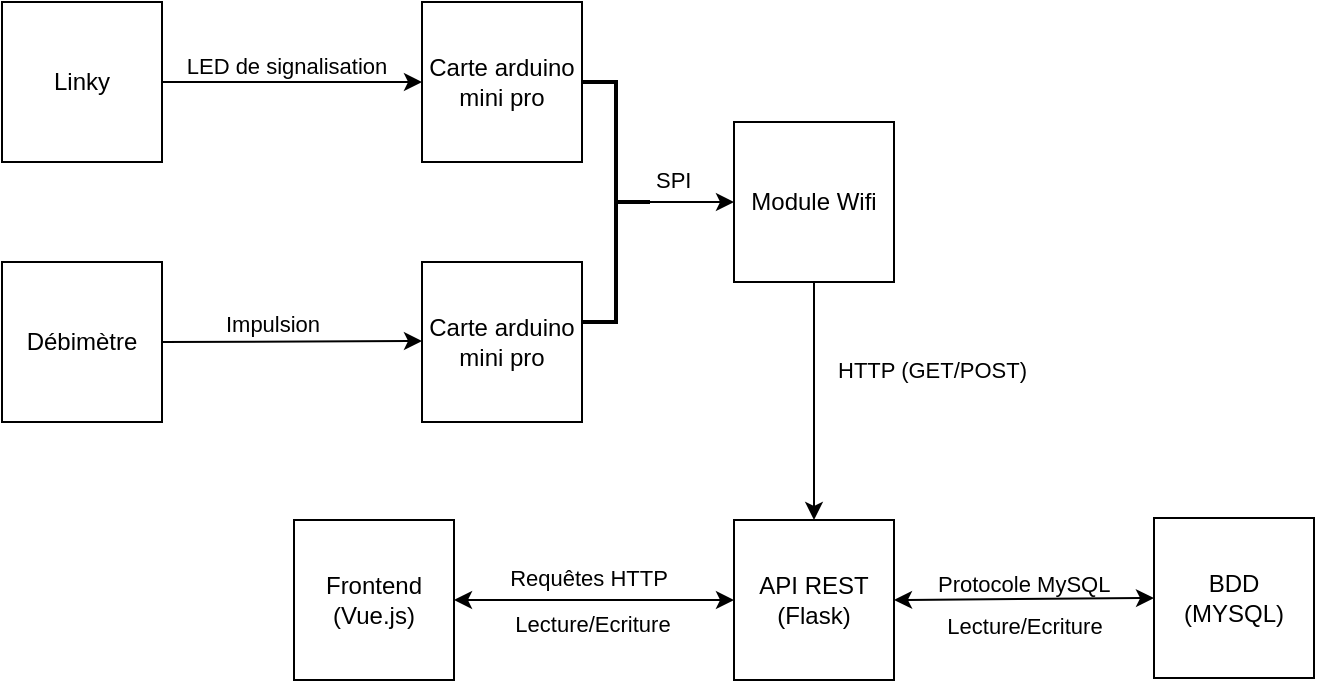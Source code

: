 <mxfile version="26.1.3">
  <diagram name="Page-1" id="rcZ2fe9jmoXBa2nG-Fuy">
    <mxGraphModel dx="985" dy="435" grid="1" gridSize="10" guides="1" tooltips="1" connect="1" arrows="1" fold="1" page="1" pageScale="1" pageWidth="827" pageHeight="1169" math="0" shadow="0">
      <root>
        <mxCell id="0" />
        <mxCell id="1" parent="0" />
        <mxCell id="b4SRcP6sAaXAdsncKoyC-1" value="Linky" style="whiteSpace=wrap;html=1;aspect=fixed;" vertex="1" parent="1">
          <mxGeometry x="124" y="100" width="80" height="80" as="geometry" />
        </mxCell>
        <mxCell id="b4SRcP6sAaXAdsncKoyC-2" value="Débimètre" style="whiteSpace=wrap;html=1;aspect=fixed;" vertex="1" parent="1">
          <mxGeometry x="124" y="230" width="80" height="80" as="geometry" />
        </mxCell>
        <mxCell id="b4SRcP6sAaXAdsncKoyC-3" value="Carte arduino mini pro" style="whiteSpace=wrap;html=1;aspect=fixed;" vertex="1" parent="1">
          <mxGeometry x="334" y="100" width="80" height="80" as="geometry" />
        </mxCell>
        <mxCell id="b4SRcP6sAaXAdsncKoyC-4" value="Carte arduino mini pro" style="whiteSpace=wrap;html=1;aspect=fixed;" vertex="1" parent="1">
          <mxGeometry x="334" y="230" width="80" height="80" as="geometry" />
        </mxCell>
        <mxCell id="b4SRcP6sAaXAdsncKoyC-5" value="" style="endArrow=classic;html=1;rounded=0;exitX=1;exitY=0.5;exitDx=0;exitDy=0;entryX=0;entryY=0.5;entryDx=0;entryDy=0;" edge="1" parent="1" source="b4SRcP6sAaXAdsncKoyC-1" target="b4SRcP6sAaXAdsncKoyC-3">
          <mxGeometry width="50" height="50" relative="1" as="geometry">
            <mxPoint x="390" y="270" as="sourcePoint" />
            <mxPoint x="440" y="220" as="targetPoint" />
          </mxGeometry>
        </mxCell>
        <mxCell id="b4SRcP6sAaXAdsncKoyC-6" value="" style="endArrow=classic;html=1;rounded=0;exitX=1;exitY=0.5;exitDx=0;exitDy=0;entryX=0;entryY=0.5;entryDx=0;entryDy=0;" edge="1" parent="1" source="b4SRcP6sAaXAdsncKoyC-2">
          <mxGeometry width="50" height="50" relative="1" as="geometry">
            <mxPoint x="240" y="269.5" as="sourcePoint" />
            <mxPoint x="334" y="269.5" as="targetPoint" />
          </mxGeometry>
        </mxCell>
        <mxCell id="b4SRcP6sAaXAdsncKoyC-25" value="Impulsion" style="edgeLabel;html=1;align=center;verticalAlign=middle;resizable=0;points=[];" vertex="1" connectable="0" parent="b4SRcP6sAaXAdsncKoyC-6">
          <mxGeometry x="-0.207" y="13" relative="1" as="geometry">
            <mxPoint x="3" y="4" as="offset" />
          </mxGeometry>
        </mxCell>
        <mxCell id="b4SRcP6sAaXAdsncKoyC-7" value="Module Wifi" style="whiteSpace=wrap;html=1;aspect=fixed;" vertex="1" parent="1">
          <mxGeometry x="490" y="160" width="80" height="80" as="geometry" />
        </mxCell>
        <mxCell id="b4SRcP6sAaXAdsncKoyC-12" value="" style="strokeWidth=2;html=1;shape=mxgraph.flowchart.annotation_2;align=left;labelPosition=right;pointerEvents=1;rotation=-180;" vertex="1" parent="1">
          <mxGeometry x="414" y="140" width="34" height="120" as="geometry" />
        </mxCell>
        <mxCell id="b4SRcP6sAaXAdsncKoyC-14" value="" style="endArrow=classic;html=1;rounded=0;entryX=0;entryY=0.5;entryDx=0;entryDy=0;exitX=0;exitY=0.5;exitDx=0;exitDy=0;exitPerimeter=0;" edge="1" parent="1" source="b4SRcP6sAaXAdsncKoyC-12" target="b4SRcP6sAaXAdsncKoyC-7">
          <mxGeometry width="50" height="50" relative="1" as="geometry">
            <mxPoint x="450" y="200" as="sourcePoint" />
            <mxPoint x="510" y="200" as="targetPoint" />
          </mxGeometry>
        </mxCell>
        <mxCell id="b4SRcP6sAaXAdsncKoyC-15" value="API REST&lt;div&gt;(Flask)&lt;/div&gt;" style="whiteSpace=wrap;html=1;aspect=fixed;" vertex="1" parent="1">
          <mxGeometry x="490" y="359" width="80" height="80" as="geometry" />
        </mxCell>
        <mxCell id="b4SRcP6sAaXAdsncKoyC-16" value="BDD&lt;div&gt;(MYSQL)&lt;/div&gt;" style="whiteSpace=wrap;html=1;aspect=fixed;" vertex="1" parent="1">
          <mxGeometry x="700" y="358" width="80" height="80" as="geometry" />
        </mxCell>
        <mxCell id="b4SRcP6sAaXAdsncKoyC-17" value="Frontend&lt;div&gt;(Vue.js)&lt;/div&gt;" style="whiteSpace=wrap;html=1;aspect=fixed;" vertex="1" parent="1">
          <mxGeometry x="270" y="359" width="80" height="80" as="geometry" />
        </mxCell>
        <mxCell id="b4SRcP6sAaXAdsncKoyC-18" value="" style="endArrow=classic;html=1;rounded=0;entryX=0.5;entryY=0;entryDx=0;entryDy=0;exitX=0.5;exitY=1;exitDx=0;exitDy=0;" edge="1" parent="1" source="b4SRcP6sAaXAdsncKoyC-7" target="b4SRcP6sAaXAdsncKoyC-15">
          <mxGeometry width="50" height="50" relative="1" as="geometry">
            <mxPoint x="250" y="370" as="sourcePoint" />
            <mxPoint x="300" y="320" as="targetPoint" />
          </mxGeometry>
        </mxCell>
        <mxCell id="b4SRcP6sAaXAdsncKoyC-20" value="" style="endArrow=classic;startArrow=classic;html=1;rounded=0;entryX=0;entryY=0.5;entryDx=0;entryDy=0;exitX=1;exitY=0.5;exitDx=0;exitDy=0;" edge="1" parent="1" source="b4SRcP6sAaXAdsncKoyC-17" target="b4SRcP6sAaXAdsncKoyC-15">
          <mxGeometry width="50" height="50" relative="1" as="geometry">
            <mxPoint x="450" y="400" as="sourcePoint" />
            <mxPoint x="334" y="350" as="targetPoint" />
          </mxGeometry>
        </mxCell>
        <mxCell id="b4SRcP6sAaXAdsncKoyC-22" value="Requêtes HTTP" style="edgeLabel;html=1;align=center;verticalAlign=middle;resizable=0;points=[];" vertex="1" connectable="0" parent="b4SRcP6sAaXAdsncKoyC-20">
          <mxGeometry x="-0.099" y="-1" relative="1" as="geometry">
            <mxPoint x="4" y="-12" as="offset" />
          </mxGeometry>
        </mxCell>
        <mxCell id="b4SRcP6sAaXAdsncKoyC-21" value="" style="endArrow=classic;startArrow=classic;html=1;rounded=0;entryX=0;entryY=0.5;entryDx=0;entryDy=0;exitX=1;exitY=0.5;exitDx=0;exitDy=0;" edge="1" parent="1" source="b4SRcP6sAaXAdsncKoyC-15" target="b4SRcP6sAaXAdsncKoyC-16">
          <mxGeometry width="50" height="50" relative="1" as="geometry">
            <mxPoint x="250" y="370" as="sourcePoint" />
            <mxPoint x="300" y="320" as="targetPoint" />
          </mxGeometry>
        </mxCell>
        <mxCell id="b4SRcP6sAaXAdsncKoyC-23" value="&lt;font style=&quot;font-size: 11px;&quot;&gt;Lecture/Ecriture&lt;/font&gt;" style="text;html=1;align=center;verticalAlign=middle;resizable=0;points=[];autosize=1;strokeColor=none;fillColor=none;" vertex="1" parent="1">
          <mxGeometry x="585" y="397" width="100" height="30" as="geometry" />
        </mxCell>
        <mxCell id="b4SRcP6sAaXAdsncKoyC-26" value="&lt;font style=&quot;font-size: 11px;&quot;&gt;LED de signalisation&lt;/font&gt;" style="text;html=1;align=center;verticalAlign=middle;resizable=0;points=[];autosize=1;strokeColor=none;fillColor=none;" vertex="1" parent="1">
          <mxGeometry x="206" y="117" width="120" height="30" as="geometry" />
        </mxCell>
        <mxCell id="b4SRcP6sAaXAdsncKoyC-27" value="&lt;font style=&quot;font-size: 11px;&quot;&gt;SPI&lt;/font&gt;" style="text;whiteSpace=wrap;html=1;" vertex="1" parent="1">
          <mxGeometry x="449" y="175" width="30" height="20" as="geometry" />
        </mxCell>
        <mxCell id="b4SRcP6sAaXAdsncKoyC-28" value="&lt;font style=&quot;font-size: 11px;&quot;&gt;HTTP (GET/POST)&lt;/font&gt;" style="text;whiteSpace=wrap;html=1;" vertex="1" parent="1">
          <mxGeometry x="540" y="270" width="110" height="20" as="geometry" />
        </mxCell>
        <mxCell id="b4SRcP6sAaXAdsncKoyC-30" value="&lt;font style=&quot;font-size: 11px;&quot;&gt;Protocole MySQL&lt;/font&gt;" style="text;whiteSpace=wrap;html=1;" vertex="1" parent="1">
          <mxGeometry x="590" y="377" width="90" height="20" as="geometry" />
        </mxCell>
        <mxCell id="b4SRcP6sAaXAdsncKoyC-31" value="&lt;font style=&quot;font-size: 11px;&quot;&gt;Lecture/Ecriture&lt;/font&gt;" style="text;html=1;align=center;verticalAlign=middle;resizable=0;points=[];autosize=1;strokeColor=none;fillColor=none;" vertex="1" parent="1">
          <mxGeometry x="369" y="396" width="100" height="30" as="geometry" />
        </mxCell>
      </root>
    </mxGraphModel>
  </diagram>
</mxfile>
